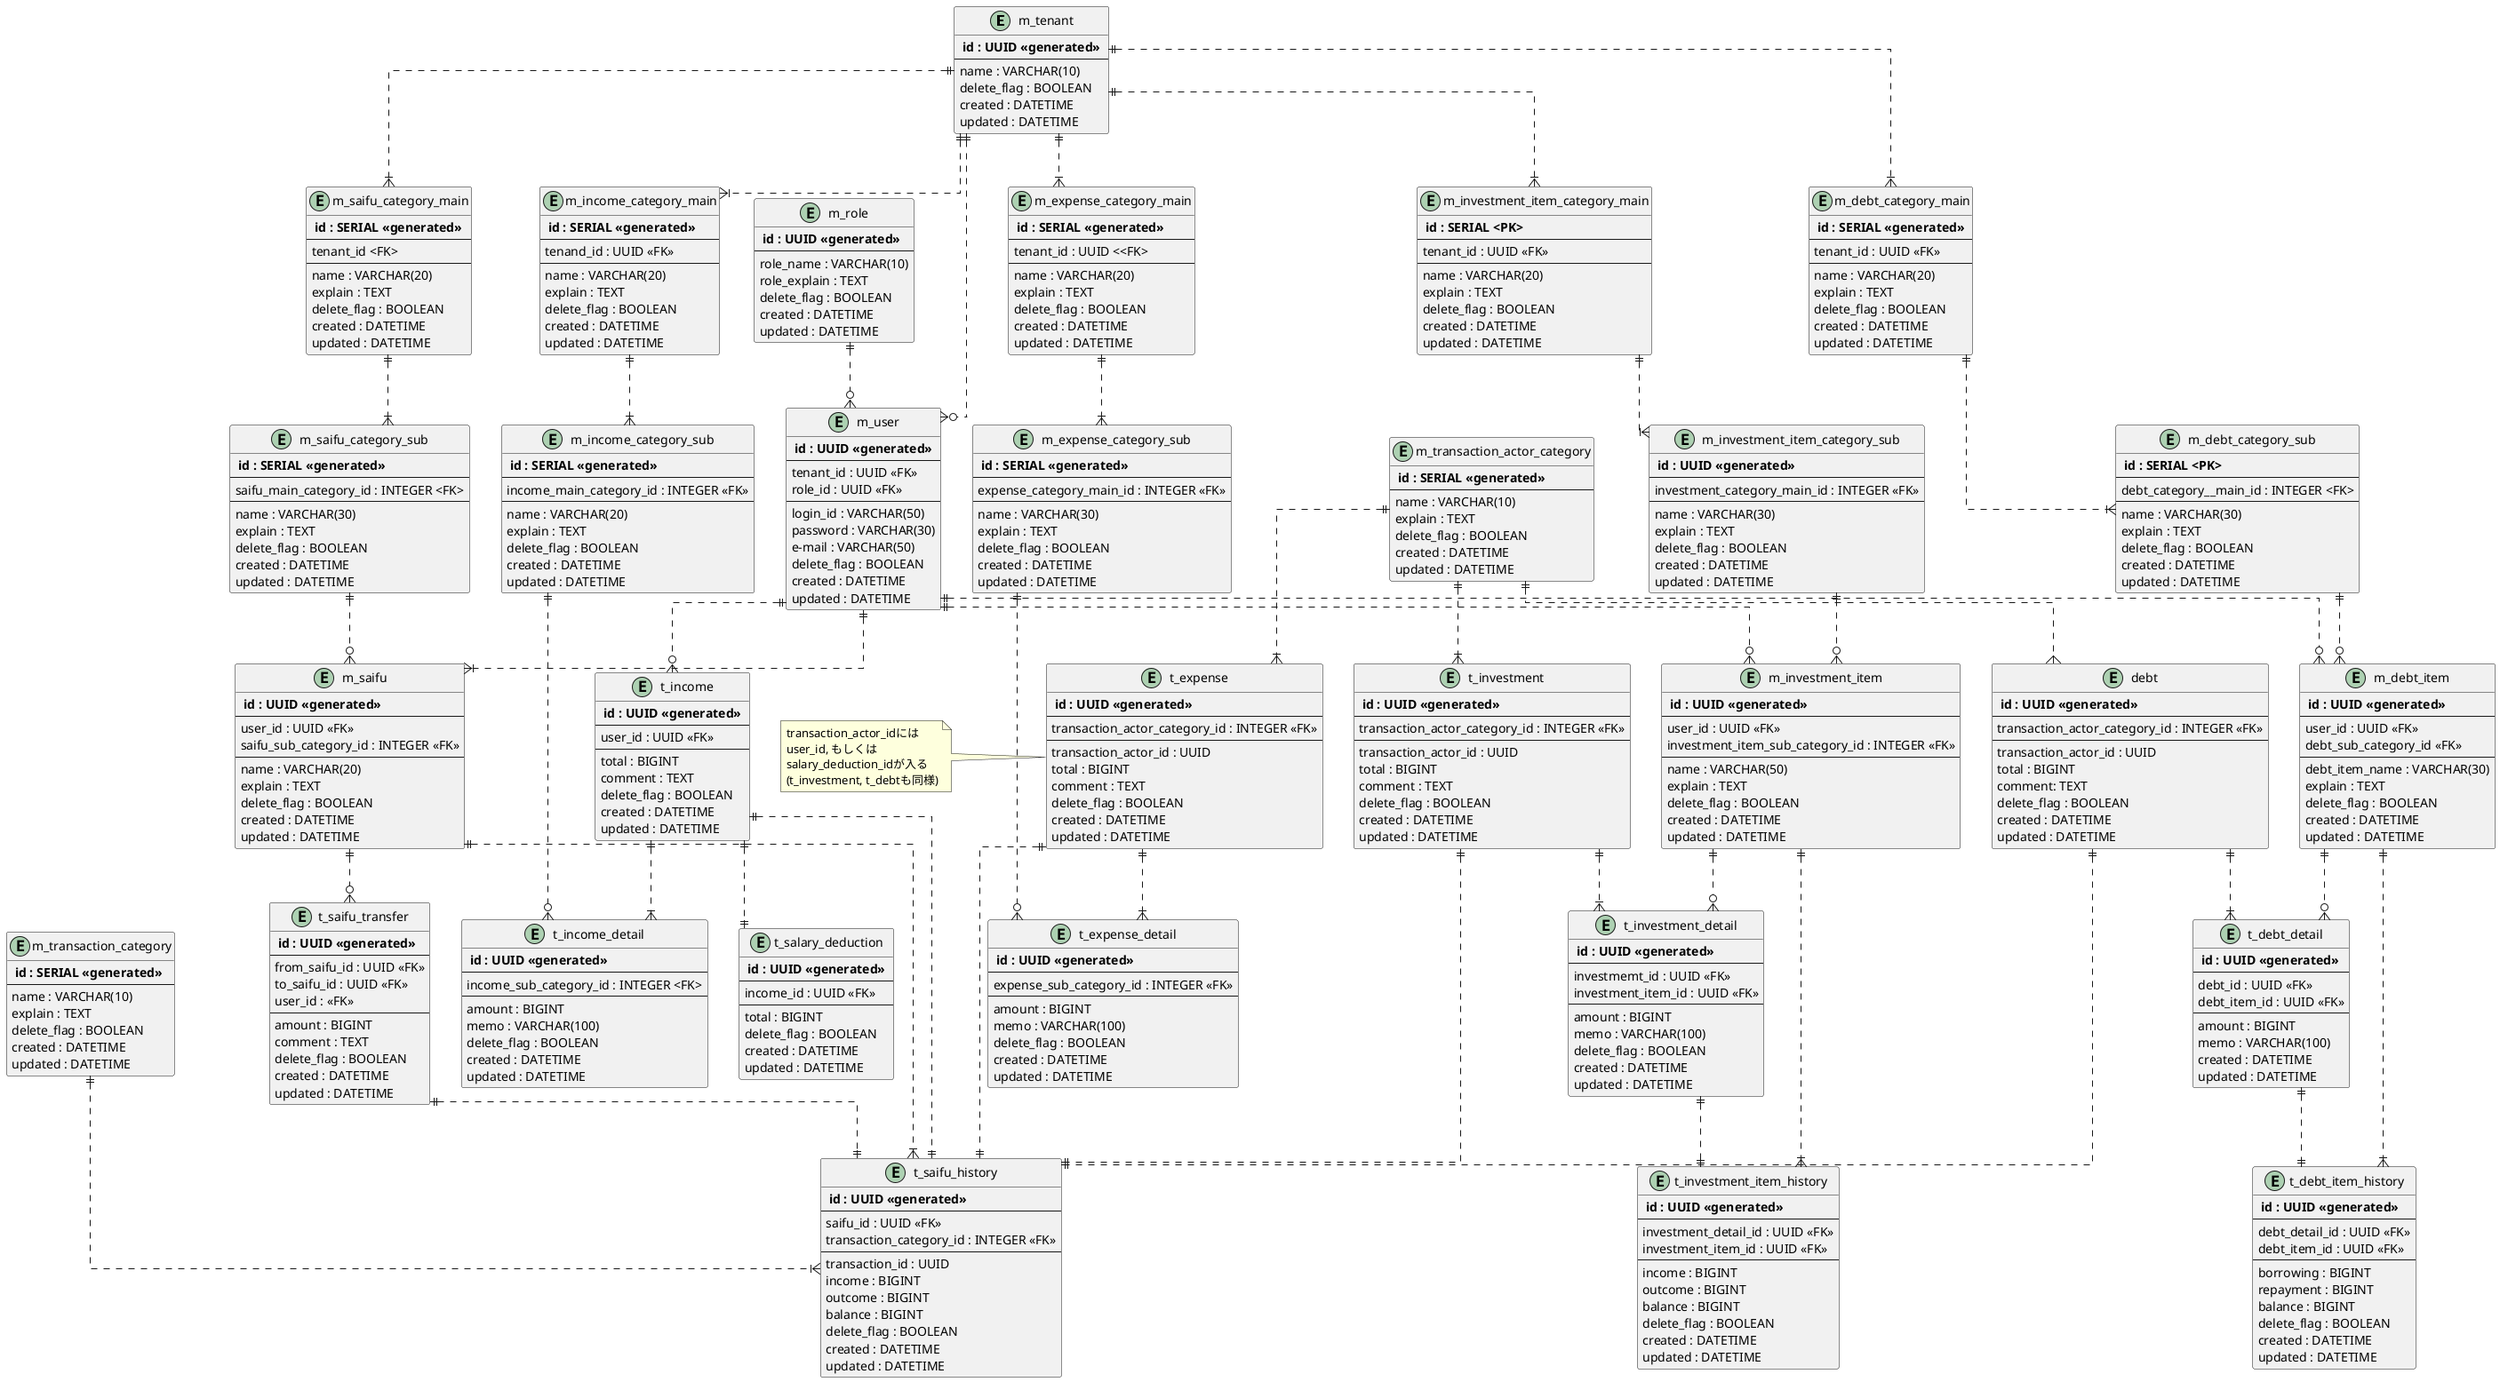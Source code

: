 
@startuml ER_Concept
skinparam linetype ortho

' Entity
entity "m_tenant" as tenant{
  ** id : UUID <<generated>> **
  --
  name : VARCHAR(10)
  delete_flag : BOOLEAN
  created : DATETIME
  updated : DATETIME
}

entity "m_user" as user {
  ** id : UUID <<generated>> **
  --
  tenant_id : UUID <<FK>>
  role_id : UUID <<FK>>
  --
  login_id : VARCHAR(50)
  password : VARCHAR(30)
  e-mail : VARCHAR(50)
  delete_flag : BOOLEAN
  created : DATETIME
  updated : DATETIME
}

entity "m_role" as role {
  ** id : UUID <<generated>> **
  --
  role_name : VARCHAR(10)
  role_explain : TEXT
  delete_flag : BOOLEAN
  created : DATETIME
  updated : DATETIME
}

entity "m_saifu" as saifu {
  ** id : UUID <<generated>> **
  --
  user_id : UUID <<FK>>
  saifu_sub_category_id : INTEGER <<FK>>
  --
  name : VARCHAR(20)
  explain : TEXT
  delete_flag : BOOLEAN
  created : DATETIME
  updated : DATETIME
}

entity "m_saifu_category_main" as saifuCategoryMain {
  ** id : SERIAL <<generated>> **
  --
  tenant_id <FK>
  --
  name : VARCHAR(20)
  explain : TEXT
  delete_flag : BOOLEAN
  created : DATETIME
  updated : DATETIME
}

entity "m_saifu_category_sub" as saifuCategorySub {
  ** id : SERIAL <<generated>> **
  --
  saifu_main_category_id : INTEGER <FK>
  --
  name : VARCHAR(30)
  explain : TEXT
  delete_flag : BOOLEAN
  created : DATETIME
  updated : DATETIME
}

entity "t_saifu_history" as saifuHistory {
  ** id : UUID <<generated>> **
  --
  saifu_id : UUID <<FK>>
  transaction_category_id : INTEGER <<FK>>
  --
  transaction_id : UUID
  income : BIGINT
  outcome : BIGINT
  balance : BIGINT
  delete_flag : BOOLEAN
  created : DATETIME
  updated : DATETIME
}

entity "t_saifu_transfer" as saifuTransfer {
  ** id : UUID <<generated>> **
  --
  from_saifu_id : UUID <<FK>>
  to_saifu_id : UUID <<FK>>
  user_id : <<FK>>
  --
  amount : BIGINT
  comment : TEXT
  delete_flag : BOOLEAN
  created : DATETIME
  updated : DATETIME
}

entity "m_transaction_category" as transactionCategory {
  ** id : SERIAL <<generated>> **
  --
  name : VARCHAR(10)
  explain : TEXT
  delete_flag : BOOLEAN
  created : DATETIME
  updated : DATETIME
}

entity "t_income" as income {
  ** id : UUID <<generated>> **
  --
  user_id : UUID <<FK>>
  --
  total : BIGINT
  comment : TEXT
  delete_flag : BOOLEAN
  created : DATETIME
  updated : DATETIME
}

entity "t_income_detail" as incomeDetail {
  ** id : UUID <<generated>> **
  --
  income_sub_category_id : INTEGER <FK>
  --
  amount : BIGINT
  memo : VARCHAR(100)
  delete_flag : BOOLEAN
  created : DATETIME
  updated : DATETIME
}

entity "m_income_category_main" as incomeCategoryMain {
  ** id : SERIAL <<generated>> **
  --
  tenand_id : UUID <<FK>>
  --
  name : VARCHAR(20)
  explain : TEXT
  delete_flag : BOOLEAN
  created : DATETIME
  updated : DATETIME
}

entity "m_income_category_sub" as incomeCategorySub {
  ** id : SERIAL <<generated>> **
  --
  income_main_category_id : INTEGER <<FK>>
  --
  name : VARCHAR(20)
  explain : TEXT
  delete_flag : BOOLEAN
  created : DATETIME
  updated : DATETIME
}

entity "t_salary_deduction" as salaryDeduction {
  ** id : UUID <<generated>> **
  --
  income_id : UUID <<FK>>
  --
  total : BIGINT
  delete_flag : BOOLEAN
  created : DATETIME
  updated : DATETIME
}

entity "m_transaction_actor_category" as transactionActorCategory {
  ** id : SERIAL <<generated>> **
  --
  name : VARCHAR(10)
  explain : TEXT
  delete_flag : BOOLEAN
  created : DATETIME
  updated : DATETIME
}

entity "t_expense" as expense {
  ** id : UUID <<generated>> **
  --
  transaction_actor_category_id : INTEGER <<FK>>
  --
  transaction_actor_id : UUID
  total : BIGINT
  comment : TEXT
  delete_flag : BOOLEAN
  created : DATETIME
  updated : DATETIME
}

entity "t_expense_detail" as expenseDetail {
  ** id : UUID <<generated>> **
  --
  expense_sub_category_id : INTEGER <<FK>>
  --
  amount : BIGINT
  memo : VARCHAR(100)
  delete_flag : BOOLEAN
  created : DATETIME
  updated : DATETIME
}

entity "m_expense_category_main" as expenseCategoryMain {
  ** id : SERIAL <<generated>> **
  --
  tenant_id : UUID <<FK>
  --
  name : VARCHAR(20)
  explain : TEXT
  delete_flag : BOOLEAN
  created : DATETIME
  updated : DATETIME
}

entity "m_expense_category_sub" as expenseCategorySub {
  ** id : SERIAL <<generated>> **
  --
  expense_category_main_id : INTEGER <<FK>>
  --
  name : VARCHAR(30)
  explain : TEXT
  delete_flag : BOOLEAN
  created : DATETIME
  updated : DATETIME
}

entity "t_investment" as investment {
  ** id : UUID <<generated>> **
  --
  transaction_actor_category_id : INTEGER <<FK>>
  --
  transaction_actor_id : UUID
  total : BIGINT
  comment : TEXT
  delete_flag : BOOLEAN
  created : DATETIME
  updated : DATETIME
}

entity "t_investment_detail" as investmentDetail {
  ** id : UUID <<generated>> **
  --
  investmemt_id : UUID <<FK>>
  investment_item_id : UUID <<FK>>
  --
  amount : BIGINT
  memo : VARCHAR(100)
  delete_flag : BOOLEAN
  created : DATETIME
  updated : DATETIME
}

entity "m_investment_item" as investmentItem {
  ** id : UUID <<generated>> **
  --
  user_id : UUID <<FK>>
  investment_item_sub_category_id : INTEGER <<FK>>
  --
  name : VARCHAR(50)
  explain : TEXT
  delete_flag : BOOLEAN
  created : DATETIME
  updated : DATETIME
}

entity "t_investment_item_history" as investmentItemHistory {
  ** id : UUID <<generated>> **
  --
  investment_detail_id : UUID <<FK>>
  investment_item_id : UUID <<FK>>
  --
  income : BIGINT
  outcome : BIGINT
  balance : BIGINT
  delete_flag : BOOLEAN
  created : DATETIME
  updated : DATETIME
}

entity "m_investment_item_category_main" as investmentItemCategoryMain {
  ** id : SERIAL <PK> **
  --
  tenant_id : UUID <<FK>>
  --
  name : VARCHAR(20)
  explain : TEXT
  delete_flag : BOOLEAN
  created : DATETIME
  updated : DATETIME
}

entity "m_investment_item_category_sub" as investmentItemCategorySub {
  ** id : UUID <<generated>> **
  --
  investment_category_main_id : INTEGER <<FK>>
  --
  name : VARCHAR(30)
  explain : TEXT
  delete_flag : BOOLEAN
  created : DATETIME
  updated : DATETIME
}

entity "debt" as debt {
  ** id : UUID <<generated>> **
  --
  transaction_actor_category_id : INTEGER <<FK>>
  --
  transaction_actor_id : UUID
  total : BIGINT
  comment: TEXT
  delete_flag : BOOLEAN
  created : DATETIME
  updated : DATETIME
}

entity "t_debt_detail" as debtDetail {
  ** id : UUID <<generated>> **
  --
  debt_id : UUID <<FK>>
  debt_item_id : UUID <<FK>>
  --
  amount : BIGINT
  memo : VARCHAR(100)
  created : DATETIME
  updated : DATETIME
}

entity "m_debt_item" as debtItem {
  ** id : UUID <<generated>> **
  --
  user_id : UUID <<FK>>
  debt_sub_category_id <<FK>>
  --
  debt_item_name : VARCHAR(30)
  explain : TEXT
  delete_flag : BOOLEAN
  created : DATETIME
  updated : DATETIME
}

entity "t_debt_item_history" as debtItemHistory {
  ** id : UUID <<generated>> **
  --
  debt_detail_id : UUID <<FK>>
  debt_item_id : UUID <<FK>>
  --
  borrowing : BIGINT
  repayment : BIGINT
  balance : BIGINT
  delete_flag : BOOLEAN
  created : DATETIME
  updated : DATETIME
}

entity "m_debt_category_main" as debtCategoryMain {
  ** id : SERIAL <<generated>> **
  --
  tenant_id : UUID <<FK>>
  --
  name : VARCHAR(20)
  explain : TEXT
  delete_flag : BOOLEAN
  created : DATETIME
  updated : DATETIME
}

entity "m_debt_category_sub" as debtCategorySub {
  ** id : SERIAL <PK> **
  --
  debt_category__main_id : INTEGER <FK>
  --
  name : VARCHAR(30)
  explain : TEXT
  delete_flag : BOOLEAN
  created : DATETIME
  updated : DATETIME
}

' Relation

' Account
tenant ||..o{user
role ||..o{user

' SAIFU
user ||..|{saifu
saifu ||..|{saifuHistory
tenant ||..|{saifuCategoryMain
saifuCategoryMain ||..|{saifuCategorySub
saifuCategorySub ||..o{saifu
transactionCategory ||..|{saifuHistory
saifu ||..o{saifuTransfer
saifuTransfer ||..|| saifuHistory

' Income
tenant ||..|{incomeCategoryMain
incomeCategoryMain ||..|{incomeCategorySub
incomeCategorySub ||..o{incomeDetail
user ||..o{income
income ||..|{incomeDetail
income ||..||saifuHistory
income ||..||salaryDeduction

' Expense
tenant ||..|{expenseCategoryMain
expenseCategoryMain ||..|{expenseCategorySub
expenseCategorySub ||..o{expenseDetail
transactionActorCategory ||..|{expense
expense ||..|{expenseDetail
expense ||..||saifuHistory

' Investment
tenant ||..|{investmentItemCategoryMain
investmentItemCategoryMain ||..|{investmentItemCategorySub
investmentItemCategorySub ||..o{investmentItem
transactionActorCategory ||..|{investment
investment ||..|{investmentDetail
investment ||..||saifuHistory
investmentDetail ||..||investmentItemHistory
investmentItem ||..|{investmentItemHistory
investmentItem ||..o{investmentDetail
user ||..o{investmentItem

' Debt
tenant ||..|{debtCategoryMain
debtCategoryMain ||..|{debtCategorySub
debtCategorySub ||..o{debtItem
transactionActorCategory ||..{debt
debt ||..|{debtDetail
debt ||..||saifuHistory
debtDetail ||..||debtItemHistory
debtItem ||..o{debtDetail
debtItem ||..|{debtItemHistory
user ||..o{debtItem

' Note
note left of expense
transaction_actor_idには
user_id, もしくは
salary_deduction_idが入る
(t_investment, t_debtも同様)
end note

@enduml